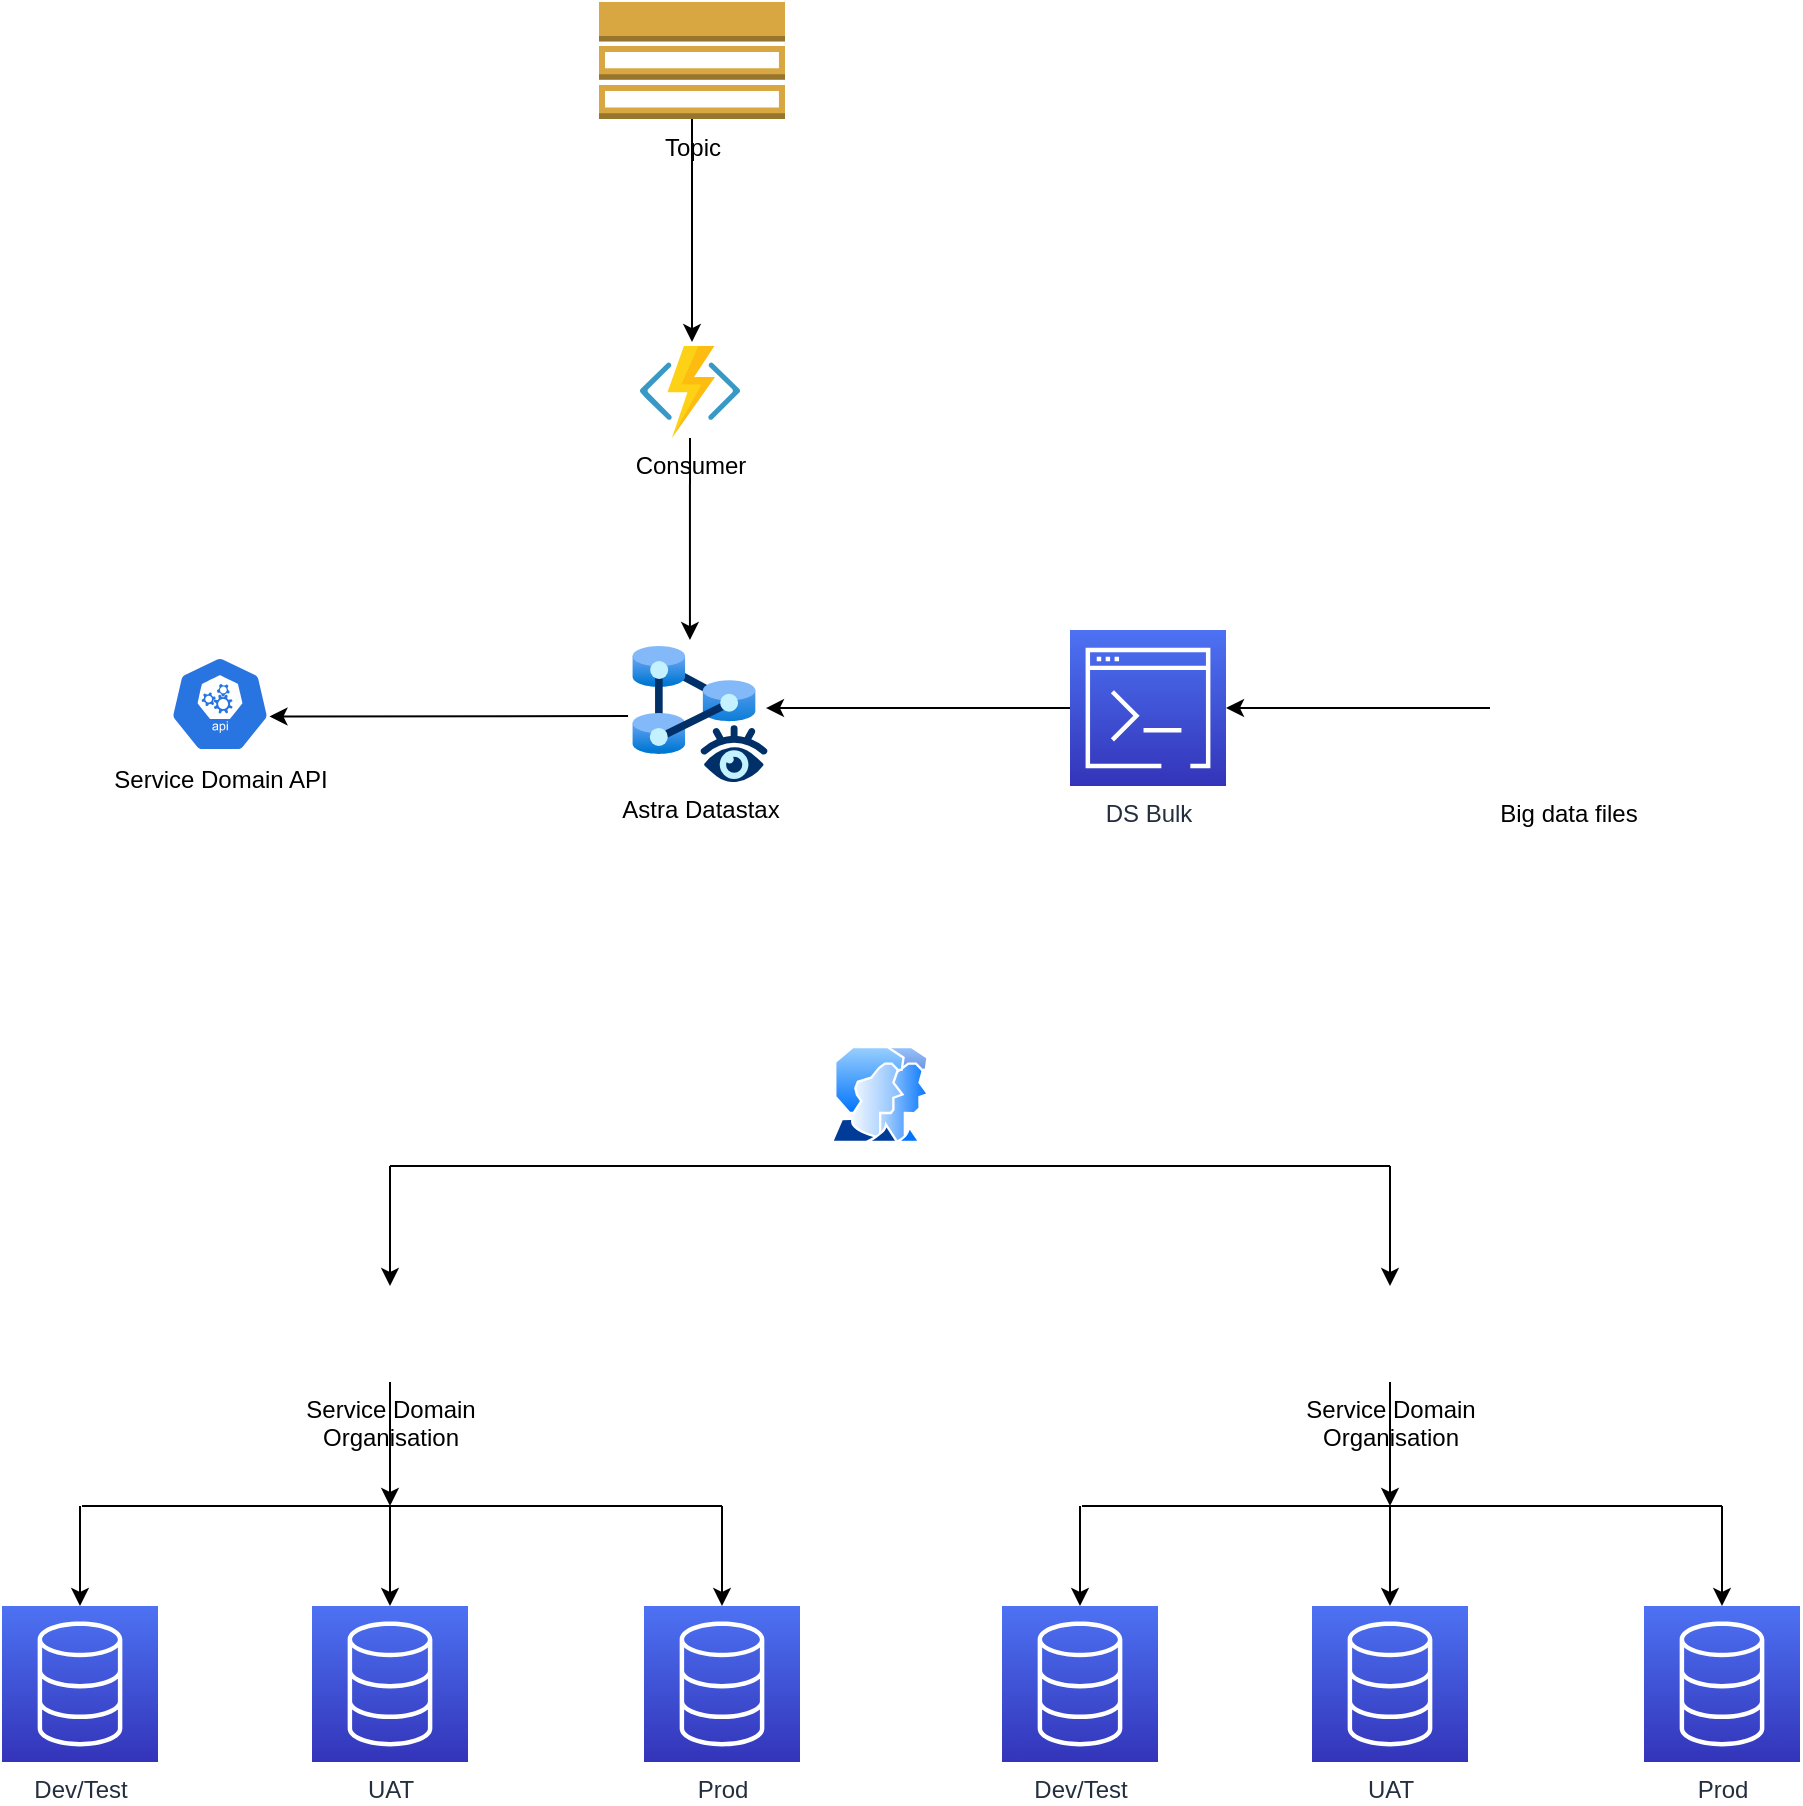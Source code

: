 <mxfile compressed="true" version="21.0.6" type="github"><diagram name="Page-1" id="1WWtFJg5gnQVkGpHGyMK"><mxGraphModel dx="1434" dy="1753" grid="1" gridSize="10" guides="1" tooltips="1" connect="1" arrows="1" fold="1" page="1" pageScale="1" pageWidth="850" pageHeight="1100" math="0" shadow="0"><root><mxCell id="0"/><mxCell id="1" parent="0"/><mxCell id="9549YKmKL1O7AeqfVXYR-1" value="Astra Datastax" style="aspect=fixed;html=1;points=[];align=center;image;fontSize=12;image=img/lib/azure2/other/Managed_Instance_Apache_Cassandra.svg;" parent="1" vertex="1"><mxGeometry x="391" y="240" width="68" height="68" as="geometry"/></mxCell><mxCell id="9549YKmKL1O7AeqfVXYR-2" value="DS Bulk" style="sketch=0;points=[[0,0,0],[0.25,0,0],[0.5,0,0],[0.75,0,0],[1,0,0],[0,1,0],[0.25,1,0],[0.5,1,0],[0.75,1,0],[1,1,0],[0,0.25,0],[0,0.5,0],[0,0.75,0],[1,0.25,0],[1,0.5,0],[1,0.75,0]];outlineConnect=0;fontColor=#232F3E;gradientColor=#4D72F3;gradientDirection=north;fillColor=#3334B9;strokeColor=#ffffff;dashed=0;verticalLabelPosition=bottom;verticalAlign=top;align=center;html=1;fontSize=12;fontStyle=0;aspect=fixed;shape=mxgraph.aws4.resourceIcon;resIcon=mxgraph.aws4.command_line_interface;" parent="1" vertex="1"><mxGeometry x="610" y="232" width="78" height="78" as="geometry"/></mxCell><mxCell id="9549YKmKL1O7AeqfVXYR-3" value="Big data files" style="shape=image;html=1;verticalAlign=top;verticalLabelPosition=bottom;labelBackgroundColor=#ffffff;imageAspect=0;aspect=fixed;image=https://cdn3.iconfinder.com/data/icons/cad-database-presentation-spreadsheet-vector-fil-2/512/19-128.png" parent="1" vertex="1"><mxGeometry x="820" y="232" width="78" height="78" as="geometry"/></mxCell><mxCell id="9549YKmKL1O7AeqfVXYR-5" value="" style="endArrow=classic;html=1;rounded=0;entryX=0.985;entryY=0.456;entryDx=0;entryDy=0;entryPerimeter=0;" parent="1" source="9549YKmKL1O7AeqfVXYR-2" target="9549YKmKL1O7AeqfVXYR-1" edge="1"><mxGeometry width="50" height="50" relative="1" as="geometry"><mxPoint x="540" y="400" as="sourcePoint"/><mxPoint x="490" y="280" as="targetPoint"/></mxGeometry></mxCell><mxCell id="9549YKmKL1O7AeqfVXYR-6" value="" style="endArrow=classic;html=1;rounded=0;entryX=1;entryY=0.5;entryDx=0;entryDy=0;entryPerimeter=0;exitX=0;exitY=0.5;exitDx=0;exitDy=0;" parent="1" source="9549YKmKL1O7AeqfVXYR-3" target="9549YKmKL1O7AeqfVXYR-2" edge="1"><mxGeometry width="50" height="50" relative="1" as="geometry"><mxPoint x="720" y="370" as="sourcePoint"/><mxPoint x="770" y="320" as="targetPoint"/></mxGeometry></mxCell><mxCell id="9549YKmKL1O7AeqfVXYR-7" value="Service Domain API" style="sketch=0;html=1;dashed=0;whitespace=wrap;fillColor=#2875E2;strokeColor=#ffffff;points=[[0.005,0.63,0],[0.1,0.2,0],[0.9,0.2,0],[0.5,0,0],[0.995,0.63,0],[0.72,0.99,0],[0.5,1,0],[0.28,0.99,0]];verticalLabelPosition=bottom;align=center;verticalAlign=top;shape=mxgraph.kubernetes.icon;prIcon=api" parent="1" vertex="1"><mxGeometry x="160" y="245" width="50" height="48" as="geometry"/></mxCell><mxCell id="9549YKmKL1O7AeqfVXYR-8" value="" style="endArrow=classic;html=1;rounded=0;exitX=-0.029;exitY=0.515;exitDx=0;exitDy=0;exitPerimeter=0;entryX=0.995;entryY=0.63;entryDx=0;entryDy=0;entryPerimeter=0;" parent="1" source="9549YKmKL1O7AeqfVXYR-1" target="9549YKmKL1O7AeqfVXYR-7" edge="1"><mxGeometry width="50" height="50" relative="1" as="geometry"><mxPoint x="280" y="380" as="sourcePoint"/><mxPoint x="200" y="270" as="targetPoint"/></mxGeometry></mxCell><mxCell id="9549YKmKL1O7AeqfVXYR-9" value="Consumer" style="sketch=0;aspect=fixed;html=1;points=[];align=center;image;fontSize=12;image=img/lib/mscae/Functions.svg;" parent="1" vertex="1"><mxGeometry x="395" y="90" width="50" height="46" as="geometry"/></mxCell><mxCell id="9549YKmKL1O7AeqfVXYR-10" value="" style="endArrow=classic;html=1;rounded=0;entryX=0.52;entryY=-0.043;entryDx=0;entryDy=0;entryPerimeter=0;exitX=0.5;exitY=1;exitDx=0;exitDy=0;exitPerimeter=0;" parent="1" source="9549YKmKL1O7AeqfVXYR-12" target="9549YKmKL1O7AeqfVXYR-9" edge="1"><mxGeometry width="50" height="50" relative="1" as="geometry"><mxPoint x="421" y="-6" as="sourcePoint"/><mxPoint x="610" y="-20" as="targetPoint"/></mxGeometry></mxCell><mxCell id="9549YKmKL1O7AeqfVXYR-11" value="" style="endArrow=classic;html=1;rounded=0;entryX=0.426;entryY=-0.044;entryDx=0;entryDy=0;entryPerimeter=0;" parent="1" source="9549YKmKL1O7AeqfVXYR-9" target="9549YKmKL1O7AeqfVXYR-1" edge="1"><mxGeometry width="50" height="50" relative="1" as="geometry"><mxPoint x="440" y="180" as="sourcePoint"/><mxPoint x="490" y="130" as="targetPoint"/></mxGeometry></mxCell><mxCell id="9549YKmKL1O7AeqfVXYR-12" value="Topic" style="outlineConnect=0;dashed=0;verticalLabelPosition=bottom;verticalAlign=top;align=center;html=1;shape=mxgraph.aws3.topic_2;fillColor=#D9A741;gradientColor=none;" parent="1" vertex="1"><mxGeometry x="374.5" y="-82" width="93" height="58.5" as="geometry"/></mxCell><mxCell id="3eQnTX7OrbTOUSnicE9i-1" value="Service Domain&lt;br&gt;Organisation" style="shape=image;html=1;verticalAlign=top;verticalLabelPosition=bottom;labelBackgroundColor=#ffffff;imageAspect=0;aspect=fixed;image=https://cdn2.iconfinder.com/data/icons/onebit/PNG/network.png" vertex="1" parent="1"><mxGeometry x="246" y="560" width="48" height="48" as="geometry"/></mxCell><mxCell id="3eQnTX7OrbTOUSnicE9i-6" value="UAT" style="sketch=0;points=[[0,0,0],[0.25,0,0],[0.5,0,0],[0.75,0,0],[1,0,0],[0,1,0],[0.25,1,0],[0.5,1,0],[0.75,1,0],[1,1,0],[0,0.25,0],[0,0.5,0],[0,0.75,0],[1,0.25,0],[1,0.5,0],[1,0.75,0]];outlineConnect=0;fontColor=#232F3E;gradientColor=#4D72F3;gradientDirection=north;fillColor=#3334B9;strokeColor=#ffffff;dashed=0;verticalLabelPosition=bottom;verticalAlign=top;align=center;html=1;fontSize=12;fontStyle=0;aspect=fixed;shape=mxgraph.aws4.resourceIcon;resIcon=mxgraph.aws4.database;" vertex="1" parent="1"><mxGeometry x="231" y="720" width="78" height="78" as="geometry"/></mxCell><mxCell id="3eQnTX7OrbTOUSnicE9i-7" value="Prod" style="sketch=0;points=[[0,0,0],[0.25,0,0],[0.5,0,0],[0.75,0,0],[1,0,0],[0,1,0],[0.25,1,0],[0.5,1,0],[0.75,1,0],[1,1,0],[0,0.25,0],[0,0.5,0],[0,0.75,0],[1,0.25,0],[1,0.5,0],[1,0.75,0]];outlineConnect=0;fontColor=#232F3E;gradientColor=#4D72F3;gradientDirection=north;fillColor=#3334B9;strokeColor=#ffffff;dashed=0;verticalLabelPosition=bottom;verticalAlign=top;align=center;html=1;fontSize=12;fontStyle=0;aspect=fixed;shape=mxgraph.aws4.resourceIcon;resIcon=mxgraph.aws4.database;" vertex="1" parent="1"><mxGeometry x="397" y="720" width="78" height="78" as="geometry"/></mxCell><mxCell id="3eQnTX7OrbTOUSnicE9i-8" value="Dev/Test" style="sketch=0;points=[[0,0,0],[0.25,0,0],[0.5,0,0],[0.75,0,0],[1,0,0],[0,1,0],[0.25,1,0],[0.5,1,0],[0.75,1,0],[1,1,0],[0,0.25,0],[0,0.5,0],[0,0.75,0],[1,0.25,0],[1,0.5,0],[1,0.75,0]];outlineConnect=0;fontColor=#232F3E;gradientColor=#4D72F3;gradientDirection=north;fillColor=#3334B9;strokeColor=#ffffff;dashed=0;verticalLabelPosition=bottom;verticalAlign=top;align=center;html=1;fontSize=12;fontStyle=0;aspect=fixed;shape=mxgraph.aws4.resourceIcon;resIcon=mxgraph.aws4.database;" vertex="1" parent="1"><mxGeometry x="76" y="720" width="78" height="78" as="geometry"/></mxCell><mxCell id="3eQnTX7OrbTOUSnicE9i-9" value="" style="endArrow=none;html=1;rounded=0;" edge="1" parent="1"><mxGeometry width="50" height="50" relative="1" as="geometry"><mxPoint x="116" y="670" as="sourcePoint"/><mxPoint x="436" y="670" as="targetPoint"/></mxGeometry></mxCell><mxCell id="3eQnTX7OrbTOUSnicE9i-10" value="" style="endArrow=classic;html=1;rounded=0;entryX=0.5;entryY=0;entryDx=0;entryDy=0;entryPerimeter=0;" edge="1" parent="1" target="3eQnTX7OrbTOUSnicE9i-7"><mxGeometry width="50" height="50" relative="1" as="geometry"><mxPoint x="436" y="670" as="sourcePoint"/><mxPoint x="556" y="630" as="targetPoint"/></mxGeometry></mxCell><mxCell id="3eQnTX7OrbTOUSnicE9i-11" value="" style="endArrow=classic;html=1;rounded=0;entryX=0.5;entryY=0;entryDx=0;entryDy=0;entryPerimeter=0;" edge="1" parent="1" target="3eQnTX7OrbTOUSnicE9i-8"><mxGeometry width="50" height="50" relative="1" as="geometry"><mxPoint x="115" y="670" as="sourcePoint"/><mxPoint x="-4" y="670" as="targetPoint"/></mxGeometry></mxCell><mxCell id="3eQnTX7OrbTOUSnicE9i-12" value="" style="endArrow=classic;html=1;rounded=0;entryX=0.5;entryY=0;entryDx=0;entryDy=0;entryPerimeter=0;" edge="1" parent="1" target="3eQnTX7OrbTOUSnicE9i-6"><mxGeometry width="50" height="50" relative="1" as="geometry"><mxPoint x="270" y="670" as="sourcePoint"/><mxPoint x="426" y="590" as="targetPoint"/></mxGeometry></mxCell><mxCell id="3eQnTX7OrbTOUSnicE9i-13" value="" style="endArrow=classic;html=1;rounded=0;exitX=0.5;exitY=1;exitDx=0;exitDy=0;" edge="1" parent="1" source="3eQnTX7OrbTOUSnicE9i-1"><mxGeometry width="50" height="50" relative="1" as="geometry"><mxPoint x="366" y="620" as="sourcePoint"/><mxPoint x="270" y="670" as="targetPoint"/></mxGeometry></mxCell><mxCell id="3eQnTX7OrbTOUSnicE9i-14" value="" style="aspect=fixed;perimeter=ellipsePerimeter;html=1;align=center;shadow=0;dashed=0;spacingTop=3;image;image=img/lib/active_directory/user_accounts.svg;" vertex="1" parent="1"><mxGeometry x="490" y="440" width="50" height="48.5" as="geometry"/></mxCell><mxCell id="3eQnTX7OrbTOUSnicE9i-15" value="Service Domain&lt;br&gt;Organisation" style="shape=image;html=1;verticalAlign=top;verticalLabelPosition=bottom;labelBackgroundColor=#ffffff;imageAspect=0;aspect=fixed;image=https://cdn2.iconfinder.com/data/icons/onebit/PNG/network.png" vertex="1" parent="1"><mxGeometry x="746" y="560" width="48" height="48" as="geometry"/></mxCell><mxCell id="3eQnTX7OrbTOUSnicE9i-16" value="UAT" style="sketch=0;points=[[0,0,0],[0.25,0,0],[0.5,0,0],[0.75,0,0],[1,0,0],[0,1,0],[0.25,1,0],[0.5,1,0],[0.75,1,0],[1,1,0],[0,0.25,0],[0,0.5,0],[0,0.75,0],[1,0.25,0],[1,0.5,0],[1,0.75,0]];outlineConnect=0;fontColor=#232F3E;gradientColor=#4D72F3;gradientDirection=north;fillColor=#3334B9;strokeColor=#ffffff;dashed=0;verticalLabelPosition=bottom;verticalAlign=top;align=center;html=1;fontSize=12;fontStyle=0;aspect=fixed;shape=mxgraph.aws4.resourceIcon;resIcon=mxgraph.aws4.database;" vertex="1" parent="1"><mxGeometry x="731" y="720" width="78" height="78" as="geometry"/></mxCell><mxCell id="3eQnTX7OrbTOUSnicE9i-17" value="Prod" style="sketch=0;points=[[0,0,0],[0.25,0,0],[0.5,0,0],[0.75,0,0],[1,0,0],[0,1,0],[0.25,1,0],[0.5,1,0],[0.75,1,0],[1,1,0],[0,0.25,0],[0,0.5,0],[0,0.75,0],[1,0.25,0],[1,0.5,0],[1,0.75,0]];outlineConnect=0;fontColor=#232F3E;gradientColor=#4D72F3;gradientDirection=north;fillColor=#3334B9;strokeColor=#ffffff;dashed=0;verticalLabelPosition=bottom;verticalAlign=top;align=center;html=1;fontSize=12;fontStyle=0;aspect=fixed;shape=mxgraph.aws4.resourceIcon;resIcon=mxgraph.aws4.database;" vertex="1" parent="1"><mxGeometry x="897" y="720" width="78" height="78" as="geometry"/></mxCell><mxCell id="3eQnTX7OrbTOUSnicE9i-18" value="Dev/Test" style="sketch=0;points=[[0,0,0],[0.25,0,0],[0.5,0,0],[0.75,0,0],[1,0,0],[0,1,0],[0.25,1,0],[0.5,1,0],[0.75,1,0],[1,1,0],[0,0.25,0],[0,0.5,0],[0,0.75,0],[1,0.25,0],[1,0.5,0],[1,0.75,0]];outlineConnect=0;fontColor=#232F3E;gradientColor=#4D72F3;gradientDirection=north;fillColor=#3334B9;strokeColor=#ffffff;dashed=0;verticalLabelPosition=bottom;verticalAlign=top;align=center;html=1;fontSize=12;fontStyle=0;aspect=fixed;shape=mxgraph.aws4.resourceIcon;resIcon=mxgraph.aws4.database;" vertex="1" parent="1"><mxGeometry x="576" y="720" width="78" height="78" as="geometry"/></mxCell><mxCell id="3eQnTX7OrbTOUSnicE9i-19" value="" style="endArrow=none;html=1;rounded=0;" edge="1" parent="1"><mxGeometry width="50" height="50" relative="1" as="geometry"><mxPoint x="616" y="670" as="sourcePoint"/><mxPoint x="936" y="670" as="targetPoint"/></mxGeometry></mxCell><mxCell id="3eQnTX7OrbTOUSnicE9i-20" value="" style="endArrow=classic;html=1;rounded=0;entryX=0.5;entryY=0;entryDx=0;entryDy=0;entryPerimeter=0;" edge="1" parent="1" target="3eQnTX7OrbTOUSnicE9i-17"><mxGeometry width="50" height="50" relative="1" as="geometry"><mxPoint x="936" y="670" as="sourcePoint"/><mxPoint x="1056" y="630" as="targetPoint"/></mxGeometry></mxCell><mxCell id="3eQnTX7OrbTOUSnicE9i-21" value="" style="endArrow=classic;html=1;rounded=0;entryX=0.5;entryY=0;entryDx=0;entryDy=0;entryPerimeter=0;" edge="1" parent="1" target="3eQnTX7OrbTOUSnicE9i-18"><mxGeometry width="50" height="50" relative="1" as="geometry"><mxPoint x="615" y="670" as="sourcePoint"/><mxPoint x="496" y="670" as="targetPoint"/></mxGeometry></mxCell><mxCell id="3eQnTX7OrbTOUSnicE9i-22" value="" style="endArrow=classic;html=1;rounded=0;entryX=0.5;entryY=0;entryDx=0;entryDy=0;entryPerimeter=0;" edge="1" parent="1" target="3eQnTX7OrbTOUSnicE9i-16"><mxGeometry width="50" height="50" relative="1" as="geometry"><mxPoint x="770" y="670" as="sourcePoint"/><mxPoint x="926" y="590" as="targetPoint"/></mxGeometry></mxCell><mxCell id="3eQnTX7OrbTOUSnicE9i-23" value="" style="endArrow=classic;html=1;rounded=0;exitX=0.5;exitY=1;exitDx=0;exitDy=0;" edge="1" parent="1" source="3eQnTX7OrbTOUSnicE9i-15"><mxGeometry width="50" height="50" relative="1" as="geometry"><mxPoint x="866" y="620" as="sourcePoint"/><mxPoint x="770" y="670" as="targetPoint"/></mxGeometry></mxCell><mxCell id="3eQnTX7OrbTOUSnicE9i-24" value="" style="endArrow=none;html=1;rounded=0;" edge="1" parent="1"><mxGeometry width="50" height="50" relative="1" as="geometry"><mxPoint x="270" y="500" as="sourcePoint"/><mxPoint x="770" y="500" as="targetPoint"/></mxGeometry></mxCell><mxCell id="3eQnTX7OrbTOUSnicE9i-25" value="" style="endArrow=classic;html=1;rounded=0;entryX=0.5;entryY=0;entryDx=0;entryDy=0;" edge="1" parent="1" target="3eQnTX7OrbTOUSnicE9i-1"><mxGeometry width="50" height="50" relative="1" as="geometry"><mxPoint x="270" y="500" as="sourcePoint"/><mxPoint x="530" y="570" as="targetPoint"/></mxGeometry></mxCell><mxCell id="3eQnTX7OrbTOUSnicE9i-26" value="" style="endArrow=classic;html=1;rounded=0;entryX=0.5;entryY=0;entryDx=0;entryDy=0;" edge="1" parent="1" target="3eQnTX7OrbTOUSnicE9i-15"><mxGeometry width="50" height="50" relative="1" as="geometry"><mxPoint x="770" y="500" as="sourcePoint"/><mxPoint x="650" y="530" as="targetPoint"/></mxGeometry></mxCell></root></mxGraphModel></diagram></mxfile>